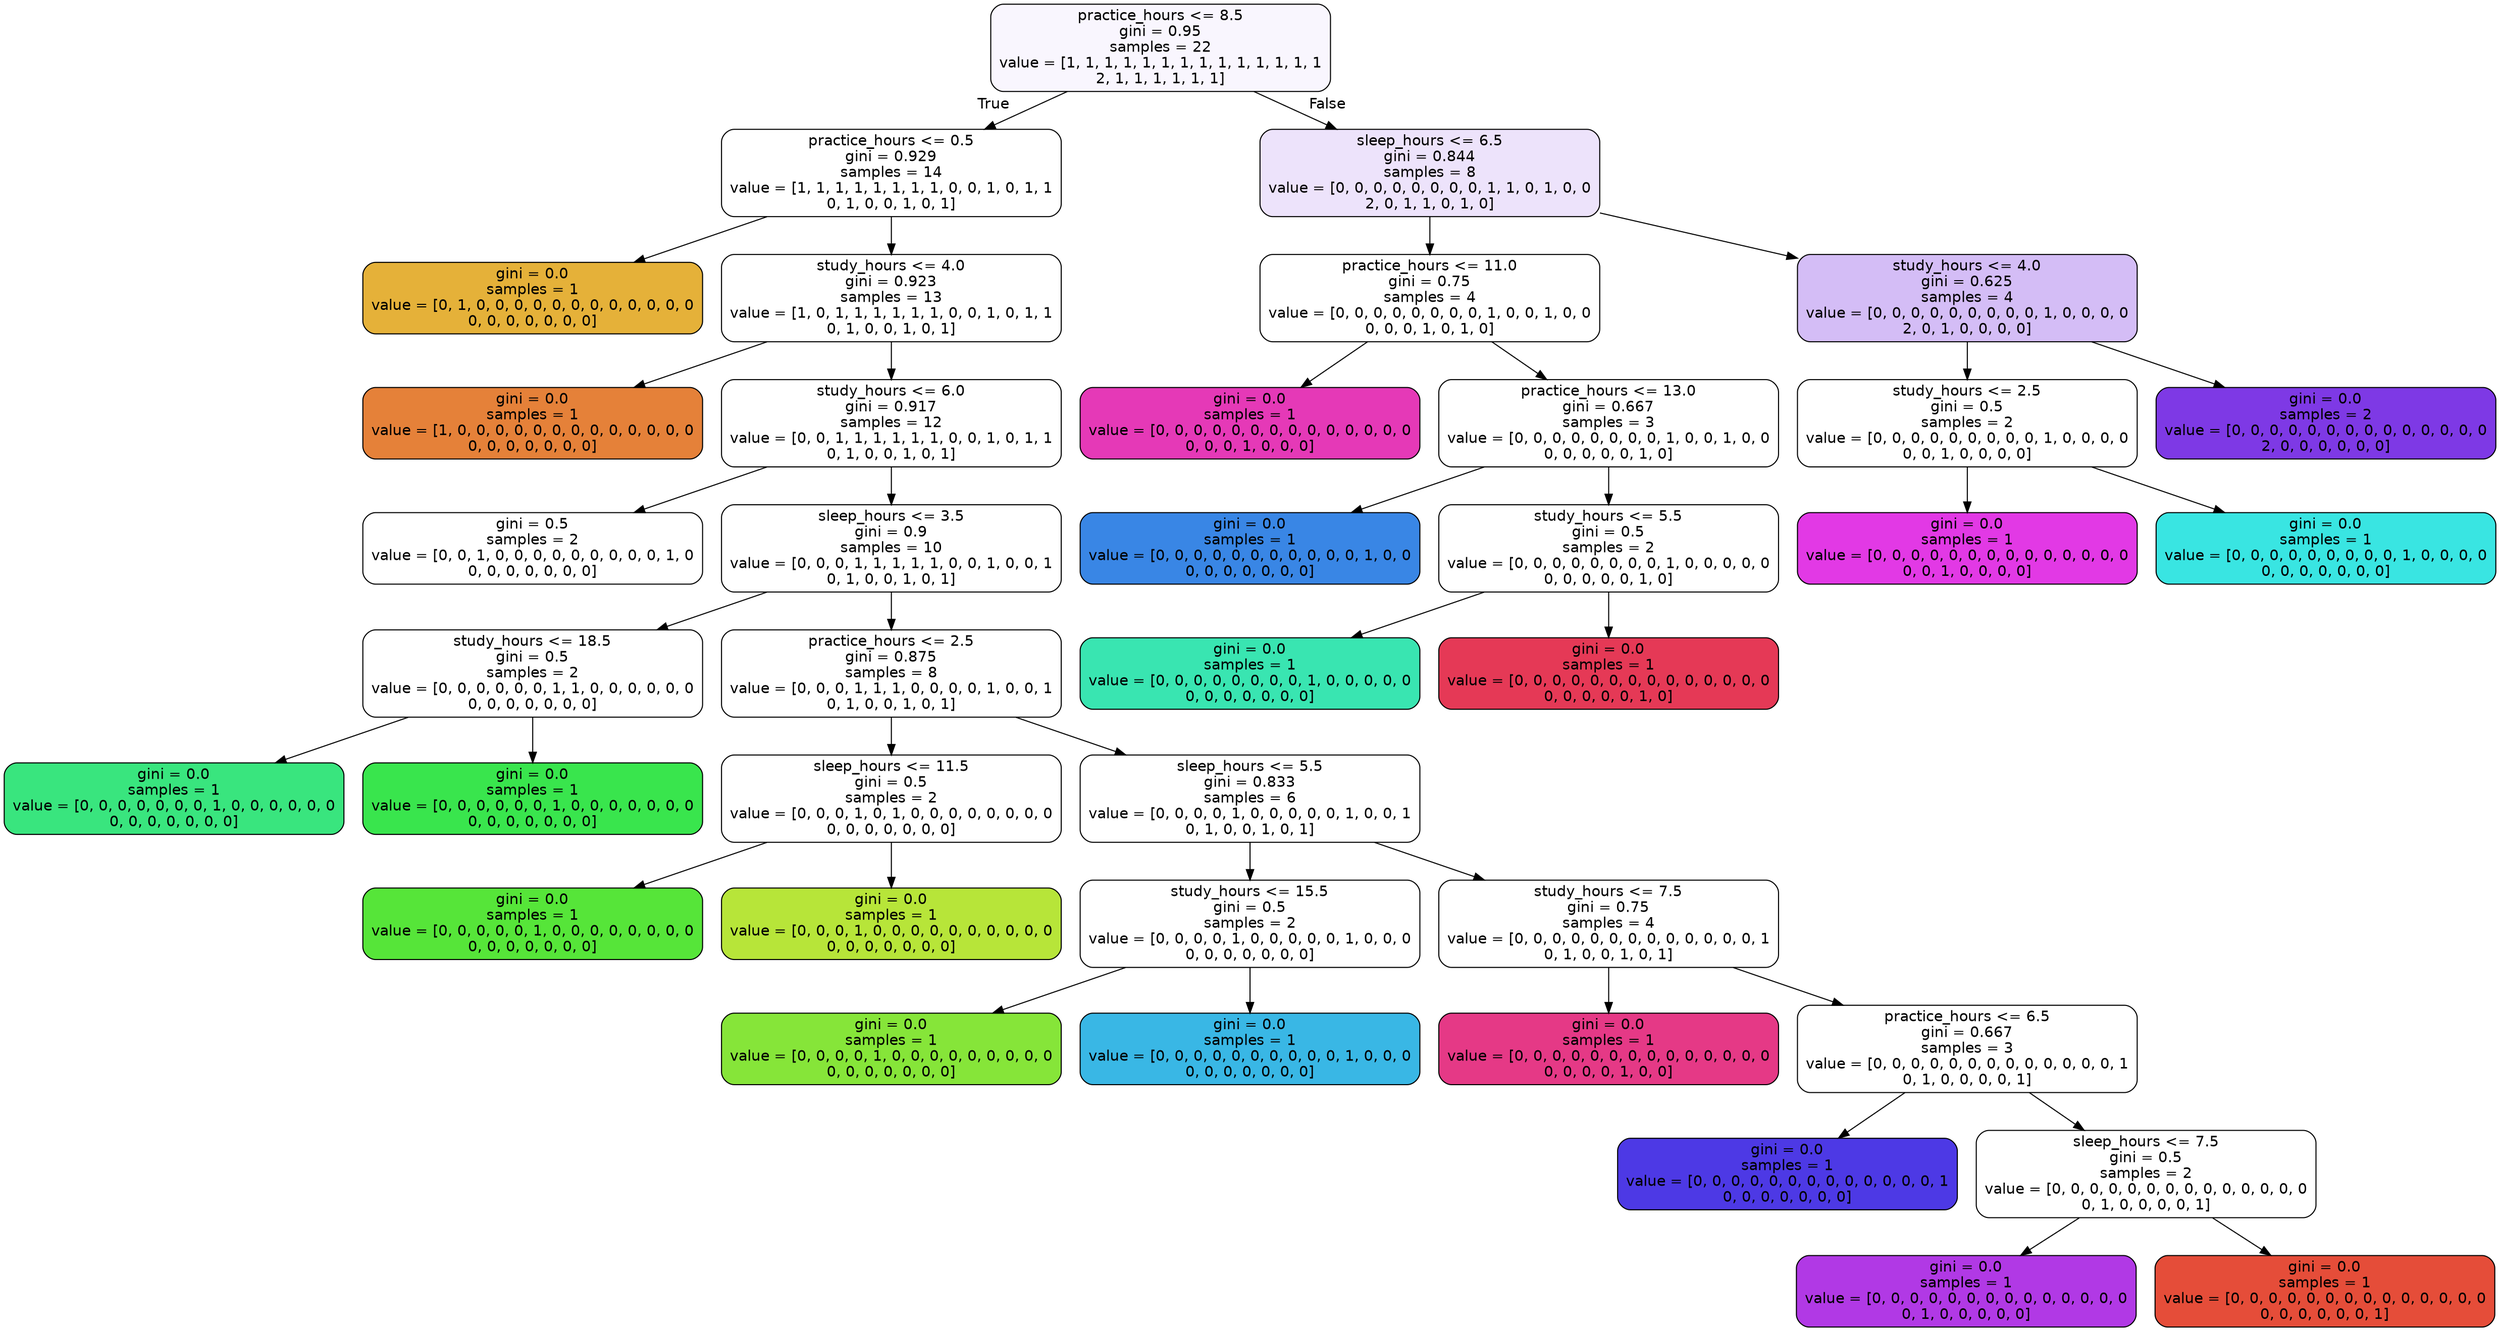 digraph Tree {
node [shape=box, style="filled, rounded", color="black", fontname="helvetica"] ;
edge [fontname="helvetica"] ;
0 [label="practice_hours <= 8.5\ngini = 0.95\nsamples = 22\nvalue = [1, 1, 1, 1, 1, 1, 1, 1, 1, 1, 1, 1, 1, 1\n2, 1, 1, 1, 1, 1, 1]", fillcolor="#f9f6fe"] ;
1 [label="practice_hours <= 0.5\ngini = 0.929\nsamples = 14\nvalue = [1, 1, 1, 1, 1, 1, 1, 1, 0, 0, 1, 0, 1, 1\n0, 1, 0, 0, 1, 0, 1]", fillcolor="#ffffff"] ;
0 -> 1 [labeldistance=2.5, labelangle=45, headlabel="True"] ;
2 [label="gini = 0.0\nsamples = 1\nvalue = [0, 1, 0, 0, 0, 0, 0, 0, 0, 0, 0, 0, 0, 0\n0, 0, 0, 0, 0, 0, 0]", fillcolor="#e5b139"] ;
1 -> 2 ;
3 [label="study_hours <= 4.0\ngini = 0.923\nsamples = 13\nvalue = [1, 0, 1, 1, 1, 1, 1, 1, 0, 0, 1, 0, 1, 1\n0, 1, 0, 0, 1, 0, 1]", fillcolor="#ffffff"] ;
1 -> 3 ;
4 [label="gini = 0.0\nsamples = 1\nvalue = [1, 0, 0, 0, 0, 0, 0, 0, 0, 0, 0, 0, 0, 0\n0, 0, 0, 0, 0, 0, 0]", fillcolor="#e58139"] ;
3 -> 4 ;
5 [label="study_hours <= 6.0\ngini = 0.917\nsamples = 12\nvalue = [0, 0, 1, 1, 1, 1, 1, 1, 0, 0, 1, 0, 1, 1\n0, 1, 0, 0, 1, 0, 1]", fillcolor="#ffffff"] ;
3 -> 5 ;
6 [label="gini = 0.5\nsamples = 2\nvalue = [0, 0, 1, 0, 0, 0, 0, 0, 0, 0, 0, 0, 1, 0\n0, 0, 0, 0, 0, 0, 0]", fillcolor="#ffffff"] ;
5 -> 6 ;
7 [label="sleep_hours <= 3.5\ngini = 0.9\nsamples = 10\nvalue = [0, 0, 0, 1, 1, 1, 1, 1, 0, 0, 1, 0, 0, 1\n0, 1, 0, 0, 1, 0, 1]", fillcolor="#ffffff"] ;
5 -> 7 ;
8 [label="study_hours <= 18.5\ngini = 0.5\nsamples = 2\nvalue = [0, 0, 0, 0, 0, 0, 1, 1, 0, 0, 0, 0, 0, 0\n0, 0, 0, 0, 0, 0, 0]", fillcolor="#ffffff"] ;
7 -> 8 ;
9 [label="gini = 0.0\nsamples = 1\nvalue = [0, 0, 0, 0, 0, 0, 0, 1, 0, 0, 0, 0, 0, 0\n0, 0, 0, 0, 0, 0, 0]", fillcolor="#39e57e"] ;
8 -> 9 ;
10 [label="gini = 0.0\nsamples = 1\nvalue = [0, 0, 0, 0, 0, 0, 1, 0, 0, 0, 0, 0, 0, 0\n0, 0, 0, 0, 0, 0, 0]", fillcolor="#39e54d"] ;
8 -> 10 ;
11 [label="practice_hours <= 2.5\ngini = 0.875\nsamples = 8\nvalue = [0, 0, 0, 1, 1, 1, 0, 0, 0, 0, 1, 0, 0, 1\n0, 1, 0, 0, 1, 0, 1]", fillcolor="#ffffff"] ;
7 -> 11 ;
12 [label="sleep_hours <= 11.5\ngini = 0.5\nsamples = 2\nvalue = [0, 0, 0, 1, 0, 1, 0, 0, 0, 0, 0, 0, 0, 0\n0, 0, 0, 0, 0, 0, 0]", fillcolor="#ffffff"] ;
11 -> 12 ;
13 [label="gini = 0.0\nsamples = 1\nvalue = [0, 0, 0, 0, 0, 1, 0, 0, 0, 0, 0, 0, 0, 0\n0, 0, 0, 0, 0, 0, 0]", fillcolor="#56e539"] ;
12 -> 13 ;
14 [label="gini = 0.0\nsamples = 1\nvalue = [0, 0, 0, 1, 0, 0, 0, 0, 0, 0, 0, 0, 0, 0\n0, 0, 0, 0, 0, 0, 0]", fillcolor="#b7e539"] ;
12 -> 14 ;
15 [label="sleep_hours <= 5.5\ngini = 0.833\nsamples = 6\nvalue = [0, 0, 0, 0, 1, 0, 0, 0, 0, 0, 1, 0, 0, 1\n0, 1, 0, 0, 1, 0, 1]", fillcolor="#ffffff"] ;
11 -> 15 ;
16 [label="study_hours <= 15.5\ngini = 0.5\nsamples = 2\nvalue = [0, 0, 0, 0, 1, 0, 0, 0, 0, 0, 1, 0, 0, 0\n0, 0, 0, 0, 0, 0, 0]", fillcolor="#ffffff"] ;
15 -> 16 ;
17 [label="gini = 0.0\nsamples = 1\nvalue = [0, 0, 0, 0, 1, 0, 0, 0, 0, 0, 0, 0, 0, 0\n0, 0, 0, 0, 0, 0, 0]", fillcolor="#86e539"] ;
16 -> 17 ;
18 [label="gini = 0.0\nsamples = 1\nvalue = [0, 0, 0, 0, 0, 0, 0, 0, 0, 0, 1, 0, 0, 0\n0, 0, 0, 0, 0, 0, 0]", fillcolor="#39b7e5"] ;
16 -> 18 ;
19 [label="study_hours <= 7.5\ngini = 0.75\nsamples = 4\nvalue = [0, 0, 0, 0, 0, 0, 0, 0, 0, 0, 0, 0, 0, 1\n0, 1, 0, 0, 1, 0, 1]", fillcolor="#ffffff"] ;
15 -> 19 ;
20 [label="gini = 0.0\nsamples = 1\nvalue = [0, 0, 0, 0, 0, 0, 0, 0, 0, 0, 0, 0, 0, 0\n0, 0, 0, 0, 1, 0, 0]", fillcolor="#e53986"] ;
19 -> 20 ;
21 [label="practice_hours <= 6.5\ngini = 0.667\nsamples = 3\nvalue = [0, 0, 0, 0, 0, 0, 0, 0, 0, 0, 0, 0, 0, 1\n0, 1, 0, 0, 0, 0, 1]", fillcolor="#ffffff"] ;
19 -> 21 ;
22 [label="gini = 0.0\nsamples = 1\nvalue = [0, 0, 0, 0, 0, 0, 0, 0, 0, 0, 0, 0, 0, 1\n0, 0, 0, 0, 0, 0, 0]", fillcolor="#4d39e5"] ;
21 -> 22 ;
23 [label="sleep_hours <= 7.5\ngini = 0.5\nsamples = 2\nvalue = [0, 0, 0, 0, 0, 0, 0, 0, 0, 0, 0, 0, 0, 0\n0, 1, 0, 0, 0, 0, 1]", fillcolor="#ffffff"] ;
21 -> 23 ;
24 [label="gini = 0.0\nsamples = 1\nvalue = [0, 0, 0, 0, 0, 0, 0, 0, 0, 0, 0, 0, 0, 0\n0, 1, 0, 0, 0, 0, 0]", fillcolor="#b139e5"] ;
23 -> 24 ;
25 [label="gini = 0.0\nsamples = 1\nvalue = [0, 0, 0, 0, 0, 0, 0, 0, 0, 0, 0, 0, 0, 0\n0, 0, 0, 0, 0, 0, 1]", fillcolor="#e54d39"] ;
23 -> 25 ;
26 [label="sleep_hours <= 6.5\ngini = 0.844\nsamples = 8\nvalue = [0, 0, 0, 0, 0, 0, 0, 0, 1, 1, 0, 1, 0, 0\n2, 0, 1, 1, 0, 1, 0]", fillcolor="#ede3fb"] ;
0 -> 26 [labeldistance=2.5, labelangle=-45, headlabel="False"] ;
27 [label="practice_hours <= 11.0\ngini = 0.75\nsamples = 4\nvalue = [0, 0, 0, 0, 0, 0, 0, 0, 1, 0, 0, 1, 0, 0\n0, 0, 0, 1, 0, 1, 0]", fillcolor="#ffffff"] ;
26 -> 27 ;
28 [label="gini = 0.0\nsamples = 1\nvalue = [0, 0, 0, 0, 0, 0, 0, 0, 0, 0, 0, 0, 0, 0\n0, 0, 0, 1, 0, 0, 0]", fillcolor="#e539b7"] ;
27 -> 28 ;
29 [label="practice_hours <= 13.0\ngini = 0.667\nsamples = 3\nvalue = [0, 0, 0, 0, 0, 0, 0, 0, 1, 0, 0, 1, 0, 0\n0, 0, 0, 0, 0, 1, 0]", fillcolor="#ffffff"] ;
27 -> 29 ;
30 [label="gini = 0.0\nsamples = 1\nvalue = [0, 0, 0, 0, 0, 0, 0, 0, 0, 0, 0, 1, 0, 0\n0, 0, 0, 0, 0, 0, 0]", fillcolor="#3986e5"] ;
29 -> 30 ;
31 [label="study_hours <= 5.5\ngini = 0.5\nsamples = 2\nvalue = [0, 0, 0, 0, 0, 0, 0, 0, 1, 0, 0, 0, 0, 0\n0, 0, 0, 0, 0, 1, 0]", fillcolor="#ffffff"] ;
29 -> 31 ;
32 [label="gini = 0.0\nsamples = 1\nvalue = [0, 0, 0, 0, 0, 0, 0, 0, 1, 0, 0, 0, 0, 0\n0, 0, 0, 0, 0, 0, 0]", fillcolor="#39e5b1"] ;
31 -> 32 ;
33 [label="gini = 0.0\nsamples = 1\nvalue = [0, 0, 0, 0, 0, 0, 0, 0, 0, 0, 0, 0, 0, 0\n0, 0, 0, 0, 0, 1, 0]", fillcolor="#e53956"] ;
31 -> 33 ;
34 [label="study_hours <= 4.0\ngini = 0.625\nsamples = 4\nvalue = [0, 0, 0, 0, 0, 0, 0, 0, 0, 1, 0, 0, 0, 0\n2, 0, 1, 0, 0, 0, 0]", fillcolor="#d4bdf6"] ;
26 -> 34 ;
35 [label="study_hours <= 2.5\ngini = 0.5\nsamples = 2\nvalue = [0, 0, 0, 0, 0, 0, 0, 0, 0, 1, 0, 0, 0, 0\n0, 0, 1, 0, 0, 0, 0]", fillcolor="#ffffff"] ;
34 -> 35 ;
36 [label="gini = 0.0\nsamples = 1\nvalue = [0, 0, 0, 0, 0, 0, 0, 0, 0, 0, 0, 0, 0, 0\n0, 0, 1, 0, 0, 0, 0]", fillcolor="#e239e5"] ;
35 -> 36 ;
37 [label="gini = 0.0\nsamples = 1\nvalue = [0, 0, 0, 0, 0, 0, 0, 0, 0, 1, 0, 0, 0, 0\n0, 0, 0, 0, 0, 0, 0]", fillcolor="#39e5e2"] ;
35 -> 37 ;
38 [label="gini = 0.0\nsamples = 2\nvalue = [0, 0, 0, 0, 0, 0, 0, 0, 0, 0, 0, 0, 0, 0\n2, 0, 0, 0, 0, 0, 0]", fillcolor="#7e39e5"] ;
34 -> 38 ;
}